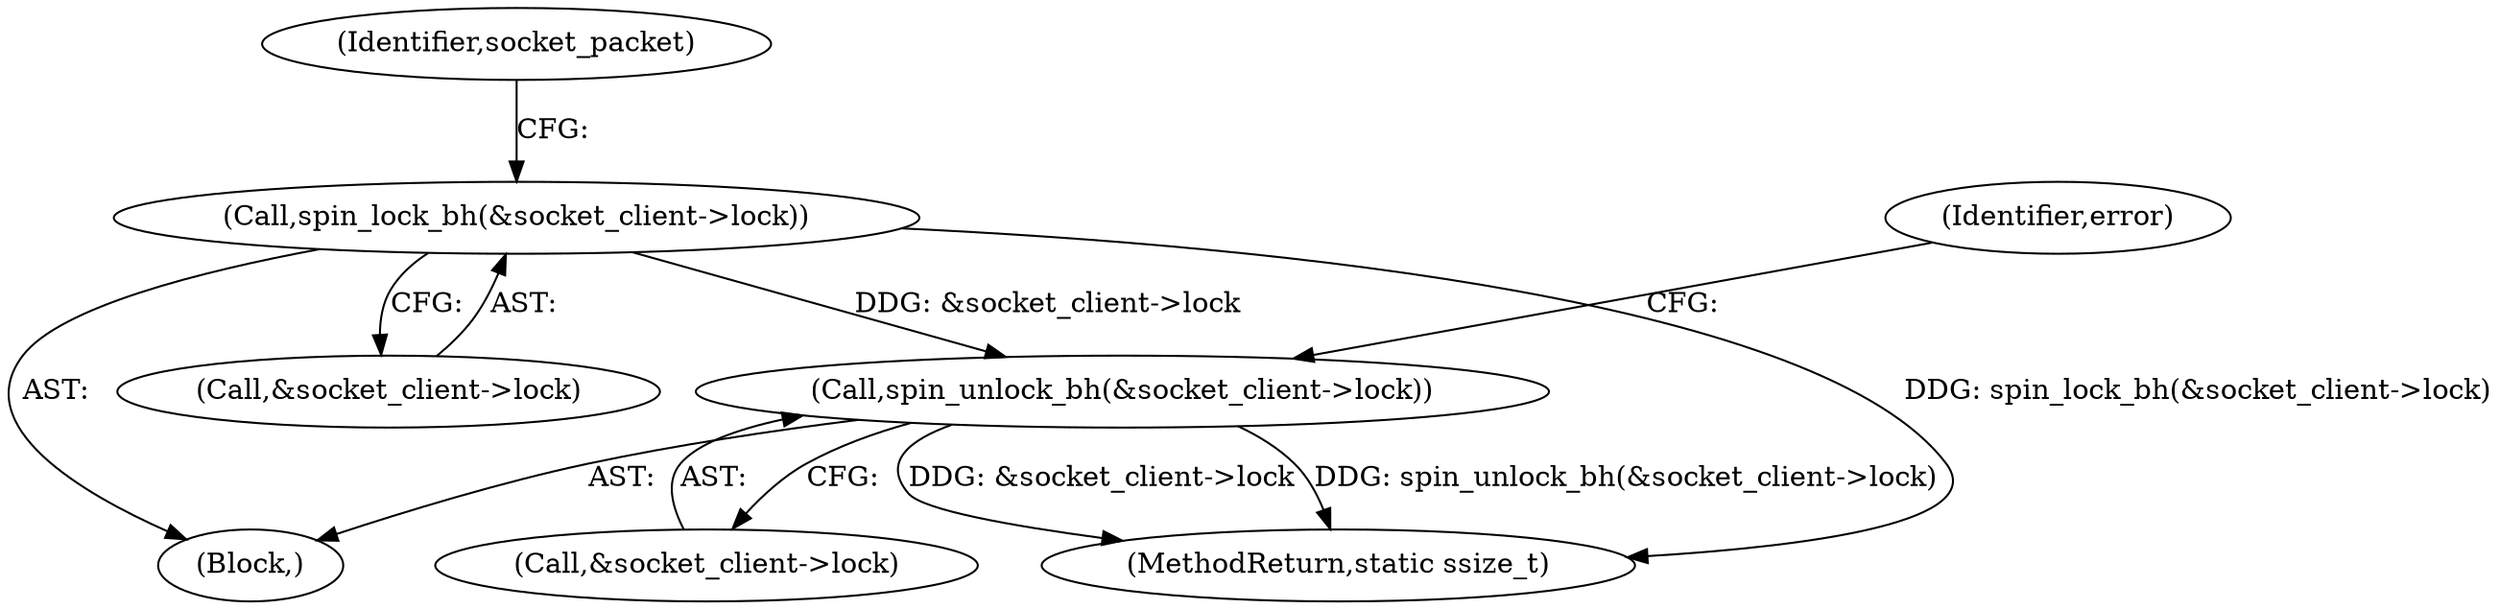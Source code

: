 digraph "0_linux_b5a1eeef04cc7859f34dec9b72ea1b28e4aba07c@pointer" {
"1000163" [label="(Call,spin_lock_bh(&socket_client->lock))"];
"1000177" [label="(Call,spin_unlock_bh(&socket_client->lock))"];
"1000164" [label="(Call,&socket_client->lock)"];
"1000105" [label="(Block,)"];
"1000207" [label="(MethodReturn,static ssize_t)"];
"1000177" [label="(Call,spin_unlock_bh(&socket_client->lock))"];
"1000183" [label="(Identifier,error)"];
"1000178" [label="(Call,&socket_client->lock)"];
"1000163" [label="(Call,spin_lock_bh(&socket_client->lock))"];
"1000171" [label="(Identifier,socket_packet)"];
"1000163" -> "1000105"  [label="AST: "];
"1000163" -> "1000164"  [label="CFG: "];
"1000164" -> "1000163"  [label="AST: "];
"1000171" -> "1000163"  [label="CFG: "];
"1000163" -> "1000207"  [label="DDG: spin_lock_bh(&socket_client->lock)"];
"1000163" -> "1000177"  [label="DDG: &socket_client->lock"];
"1000177" -> "1000105"  [label="AST: "];
"1000177" -> "1000178"  [label="CFG: "];
"1000178" -> "1000177"  [label="AST: "];
"1000183" -> "1000177"  [label="CFG: "];
"1000177" -> "1000207"  [label="DDG: &socket_client->lock"];
"1000177" -> "1000207"  [label="DDG: spin_unlock_bh(&socket_client->lock)"];
}
